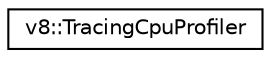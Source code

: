 digraph "Graphical Class Hierarchy"
{
  edge [fontname="Helvetica",fontsize="10",labelfontname="Helvetica",labelfontsize="10"];
  node [fontname="Helvetica",fontsize="10",shape=record];
  rankdir="LR";
  Node1 [label="v8::TracingCpuProfiler",height=0.2,width=0.4,color="black", fillcolor="white", style="filled",URL="$classv8_1_1TracingCpuProfiler.html"];
}
